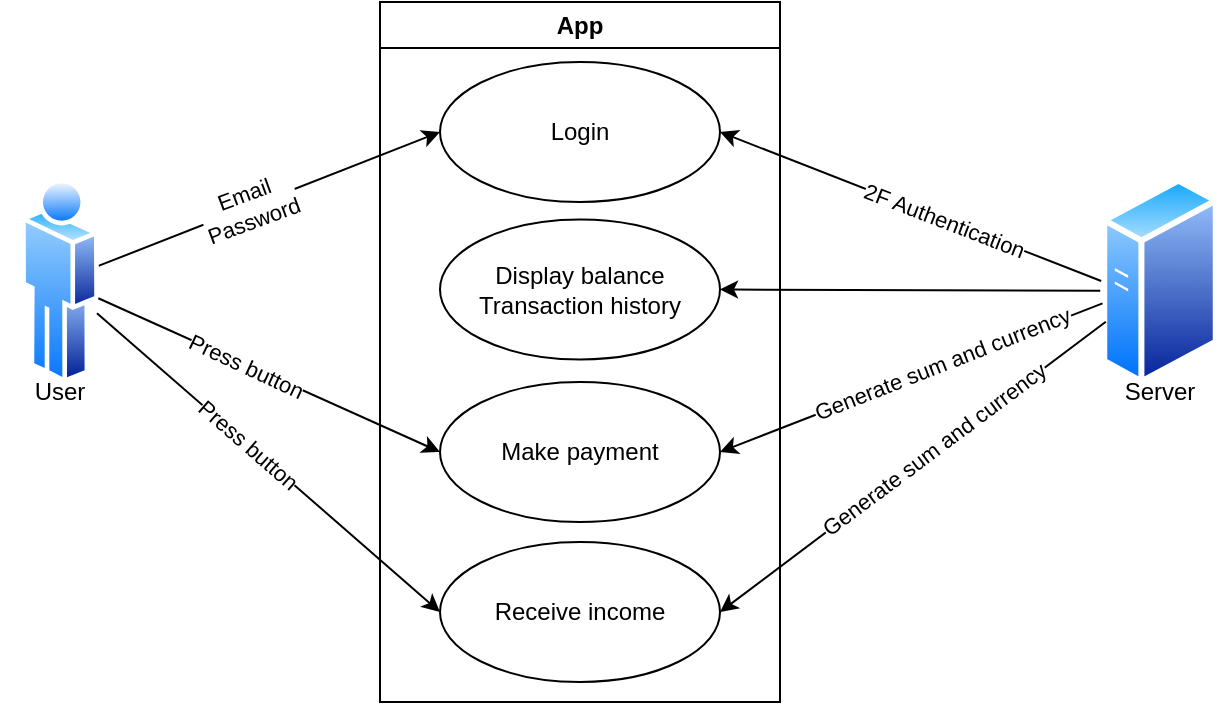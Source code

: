 <mxfile>
    <diagram id="BnHfY1vjxzh1AHGIx_GS" name="Stránka-1">
        <mxGraphModel dx="784" dy="620" grid="1" gridSize="10" guides="1" tooltips="1" connect="1" arrows="1" fold="1" page="1" pageScale="1" pageWidth="827" pageHeight="1169" math="0" shadow="0">
            <root>
                <mxCell id="0"/>
                <mxCell id="1" parent="0"/>
                <mxCell id="10" value="App" style="swimlane;whiteSpace=wrap;html=1;" parent="1" vertex="1">
                    <mxGeometry x="220" y="130" width="200" height="350" as="geometry"/>
                </mxCell>
                <mxCell id="17" value="Login" style="ellipse;whiteSpace=wrap;html=1;" parent="10" vertex="1">
                    <mxGeometry x="30" y="30" width="140" height="70" as="geometry"/>
                </mxCell>
                <mxCell id="27" value="Display balance&lt;br&gt;Transaction history" style="ellipse;whiteSpace=wrap;html=1;" parent="10" vertex="1">
                    <mxGeometry x="30" y="108.75" width="140" height="70" as="geometry"/>
                </mxCell>
                <mxCell id="28" value="Make payment" style="ellipse;whiteSpace=wrap;html=1;" vertex="1" parent="10">
                    <mxGeometry x="30" y="190" width="140" height="70" as="geometry"/>
                </mxCell>
                <mxCell id="40" value="Receive income" style="ellipse;whiteSpace=wrap;html=1;" vertex="1" parent="10">
                    <mxGeometry x="30" y="270" width="140" height="70" as="geometry"/>
                </mxCell>
                <mxCell id="18" style="edgeStyle=none;html=1;entryX=0;entryY=0.5;entryDx=0;entryDy=0;" parent="1" source="14" target="17" edge="1">
                    <mxGeometry relative="1" as="geometry"/>
                </mxCell>
                <mxCell id="21" value="Email&lt;br&gt;Password" style="edgeLabel;html=1;align=center;verticalAlign=middle;resizable=0;points=[];rotation=-20.3;" parent="18" vertex="1" connectable="0">
                    <mxGeometry x="-0.173" y="2" relative="1" as="geometry">
                        <mxPoint x="4" as="offset"/>
                    </mxGeometry>
                </mxCell>
                <mxCell id="23" value="" style="group" parent="1" vertex="1" connectable="0">
                    <mxGeometry x="580" y="217" width="60" height="122.5" as="geometry"/>
                </mxCell>
                <mxCell id="13" value="" style="aspect=fixed;perimeter=ellipsePerimeter;html=1;align=center;shadow=0;dashed=0;spacingTop=3;image;image=img/lib/active_directory/generic_server.svg;" parent="23" vertex="1">
                    <mxGeometry x="0.6" width="58.8" height="105" as="geometry"/>
                </mxCell>
                <mxCell id="16" value="Server" style="text;html=1;strokeColor=none;fillColor=none;align=center;verticalAlign=middle;whiteSpace=wrap;rounded=0;" parent="23" vertex="1">
                    <mxGeometry y="92.5" width="60" height="30" as="geometry"/>
                </mxCell>
                <mxCell id="24" value="" style="group" parent="1" vertex="1" connectable="0">
                    <mxGeometry x="30.0" y="217" width="60" height="122.5" as="geometry"/>
                </mxCell>
                <mxCell id="14" value="" style="aspect=fixed;perimeter=ellipsePerimeter;html=1;align=center;shadow=0;dashed=0;spacingTop=3;image;image=img/lib/active_directory/user.svg;" parent="24" vertex="1">
                    <mxGeometry x="10.57" width="38.85" height="105" as="geometry"/>
                </mxCell>
                <mxCell id="15" value="User" style="text;html=1;strokeColor=none;fillColor=none;align=center;verticalAlign=middle;whiteSpace=wrap;rounded=0;" parent="24" vertex="1">
                    <mxGeometry y="92.5" width="60" height="30" as="geometry"/>
                </mxCell>
                <mxCell id="25" style="edgeStyle=none;html=1;entryX=1;entryY=0.5;entryDx=0;entryDy=0;exitX=0;exitY=0.5;exitDx=0;exitDy=0;" parent="1" source="13" target="17" edge="1">
                    <mxGeometry relative="1" as="geometry"/>
                </mxCell>
                <mxCell id="26" value="2F Authentication" style="edgeLabel;html=1;align=center;verticalAlign=middle;resizable=0;points=[];rotation=21.1;" parent="25" vertex="1" connectable="0">
                    <mxGeometry x="-0.167" relative="1" as="geometry">
                        <mxPoint as="offset"/>
                    </mxGeometry>
                </mxCell>
                <mxCell id="31" style="edgeStyle=none;html=1;entryX=0;entryY=0.5;entryDx=0;entryDy=0;" edge="1" parent="1" source="14" target="28">
                    <mxGeometry relative="1" as="geometry"/>
                </mxCell>
                <mxCell id="32" value="Press button" style="edgeLabel;html=1;align=center;verticalAlign=middle;resizable=0;points=[];rotation=25;" vertex="1" connectable="0" parent="31">
                    <mxGeometry x="-0.133" relative="1" as="geometry">
                        <mxPoint as="offset"/>
                    </mxGeometry>
                </mxCell>
                <mxCell id="33" style="edgeStyle=none;html=1;entryX=1;entryY=0.5;entryDx=0;entryDy=0;exitX=-0.008;exitY=0.546;exitDx=0;exitDy=0;exitPerimeter=0;" edge="1" parent="1" source="13" target="27">
                    <mxGeometry relative="1" as="geometry">
                        <mxPoint x="581" y="295" as="sourcePoint"/>
                    </mxGeometry>
                </mxCell>
                <mxCell id="35" style="edgeStyle=none;html=1;entryX=1;entryY=0.5;entryDx=0;entryDy=0;" edge="1" parent="1" source="13" target="28">
                    <mxGeometry relative="1" as="geometry"/>
                </mxCell>
                <mxCell id="39" value="Generate sum and currency" style="edgeLabel;html=1;align=center;verticalAlign=middle;resizable=0;points=[];rotation=-21.4;" vertex="1" connectable="0" parent="35">
                    <mxGeometry x="-0.128" y="-1" relative="1" as="geometry">
                        <mxPoint x="3" y="-1" as="offset"/>
                    </mxGeometry>
                </mxCell>
                <mxCell id="41" style="edgeStyle=none;html=1;entryX=0;entryY=0.5;entryDx=0;entryDy=0;" edge="1" parent="1" source="14" target="40">
                    <mxGeometry relative="1" as="geometry"/>
                </mxCell>
                <mxCell id="42" value="Press button" style="edgeLabel;html=1;align=center;verticalAlign=middle;resizable=0;points=[];rotation=41;" vertex="1" connectable="0" parent="41">
                    <mxGeometry x="-0.169" relative="1" as="geometry">
                        <mxPoint x="4" y="3" as="offset"/>
                    </mxGeometry>
                </mxCell>
                <mxCell id="43" style="edgeStyle=none;html=1;entryX=1;entryY=0.5;entryDx=0;entryDy=0;" edge="1" parent="1" source="13" target="40">
                    <mxGeometry relative="1" as="geometry"/>
                </mxCell>
                <mxCell id="44" value="Generate sum and currency" style="edgeLabel;html=1;align=center;verticalAlign=middle;resizable=0;points=[];rotation=-36.8;" vertex="1" connectable="0" parent="43">
                    <mxGeometry x="-0.11" y="2" relative="1" as="geometry">
                        <mxPoint x="-2" y="-2" as="offset"/>
                    </mxGeometry>
                </mxCell>
            </root>
        </mxGraphModel>
    </diagram>
</mxfile>